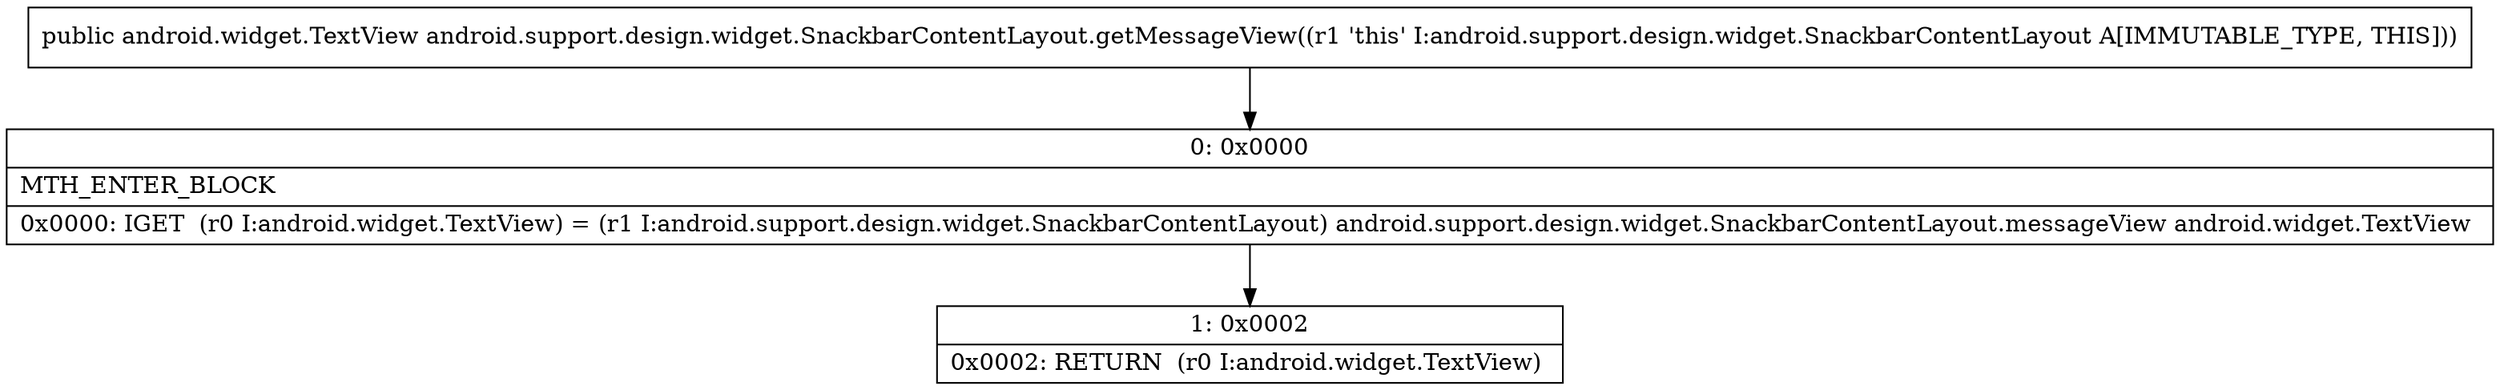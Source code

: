 digraph "CFG forandroid.support.design.widget.SnackbarContentLayout.getMessageView()Landroid\/widget\/TextView;" {
Node_0 [shape=record,label="{0\:\ 0x0000|MTH_ENTER_BLOCK\l|0x0000: IGET  (r0 I:android.widget.TextView) = (r1 I:android.support.design.widget.SnackbarContentLayout) android.support.design.widget.SnackbarContentLayout.messageView android.widget.TextView \l}"];
Node_1 [shape=record,label="{1\:\ 0x0002|0x0002: RETURN  (r0 I:android.widget.TextView) \l}"];
MethodNode[shape=record,label="{public android.widget.TextView android.support.design.widget.SnackbarContentLayout.getMessageView((r1 'this' I:android.support.design.widget.SnackbarContentLayout A[IMMUTABLE_TYPE, THIS])) }"];
MethodNode -> Node_0;
Node_0 -> Node_1;
}


